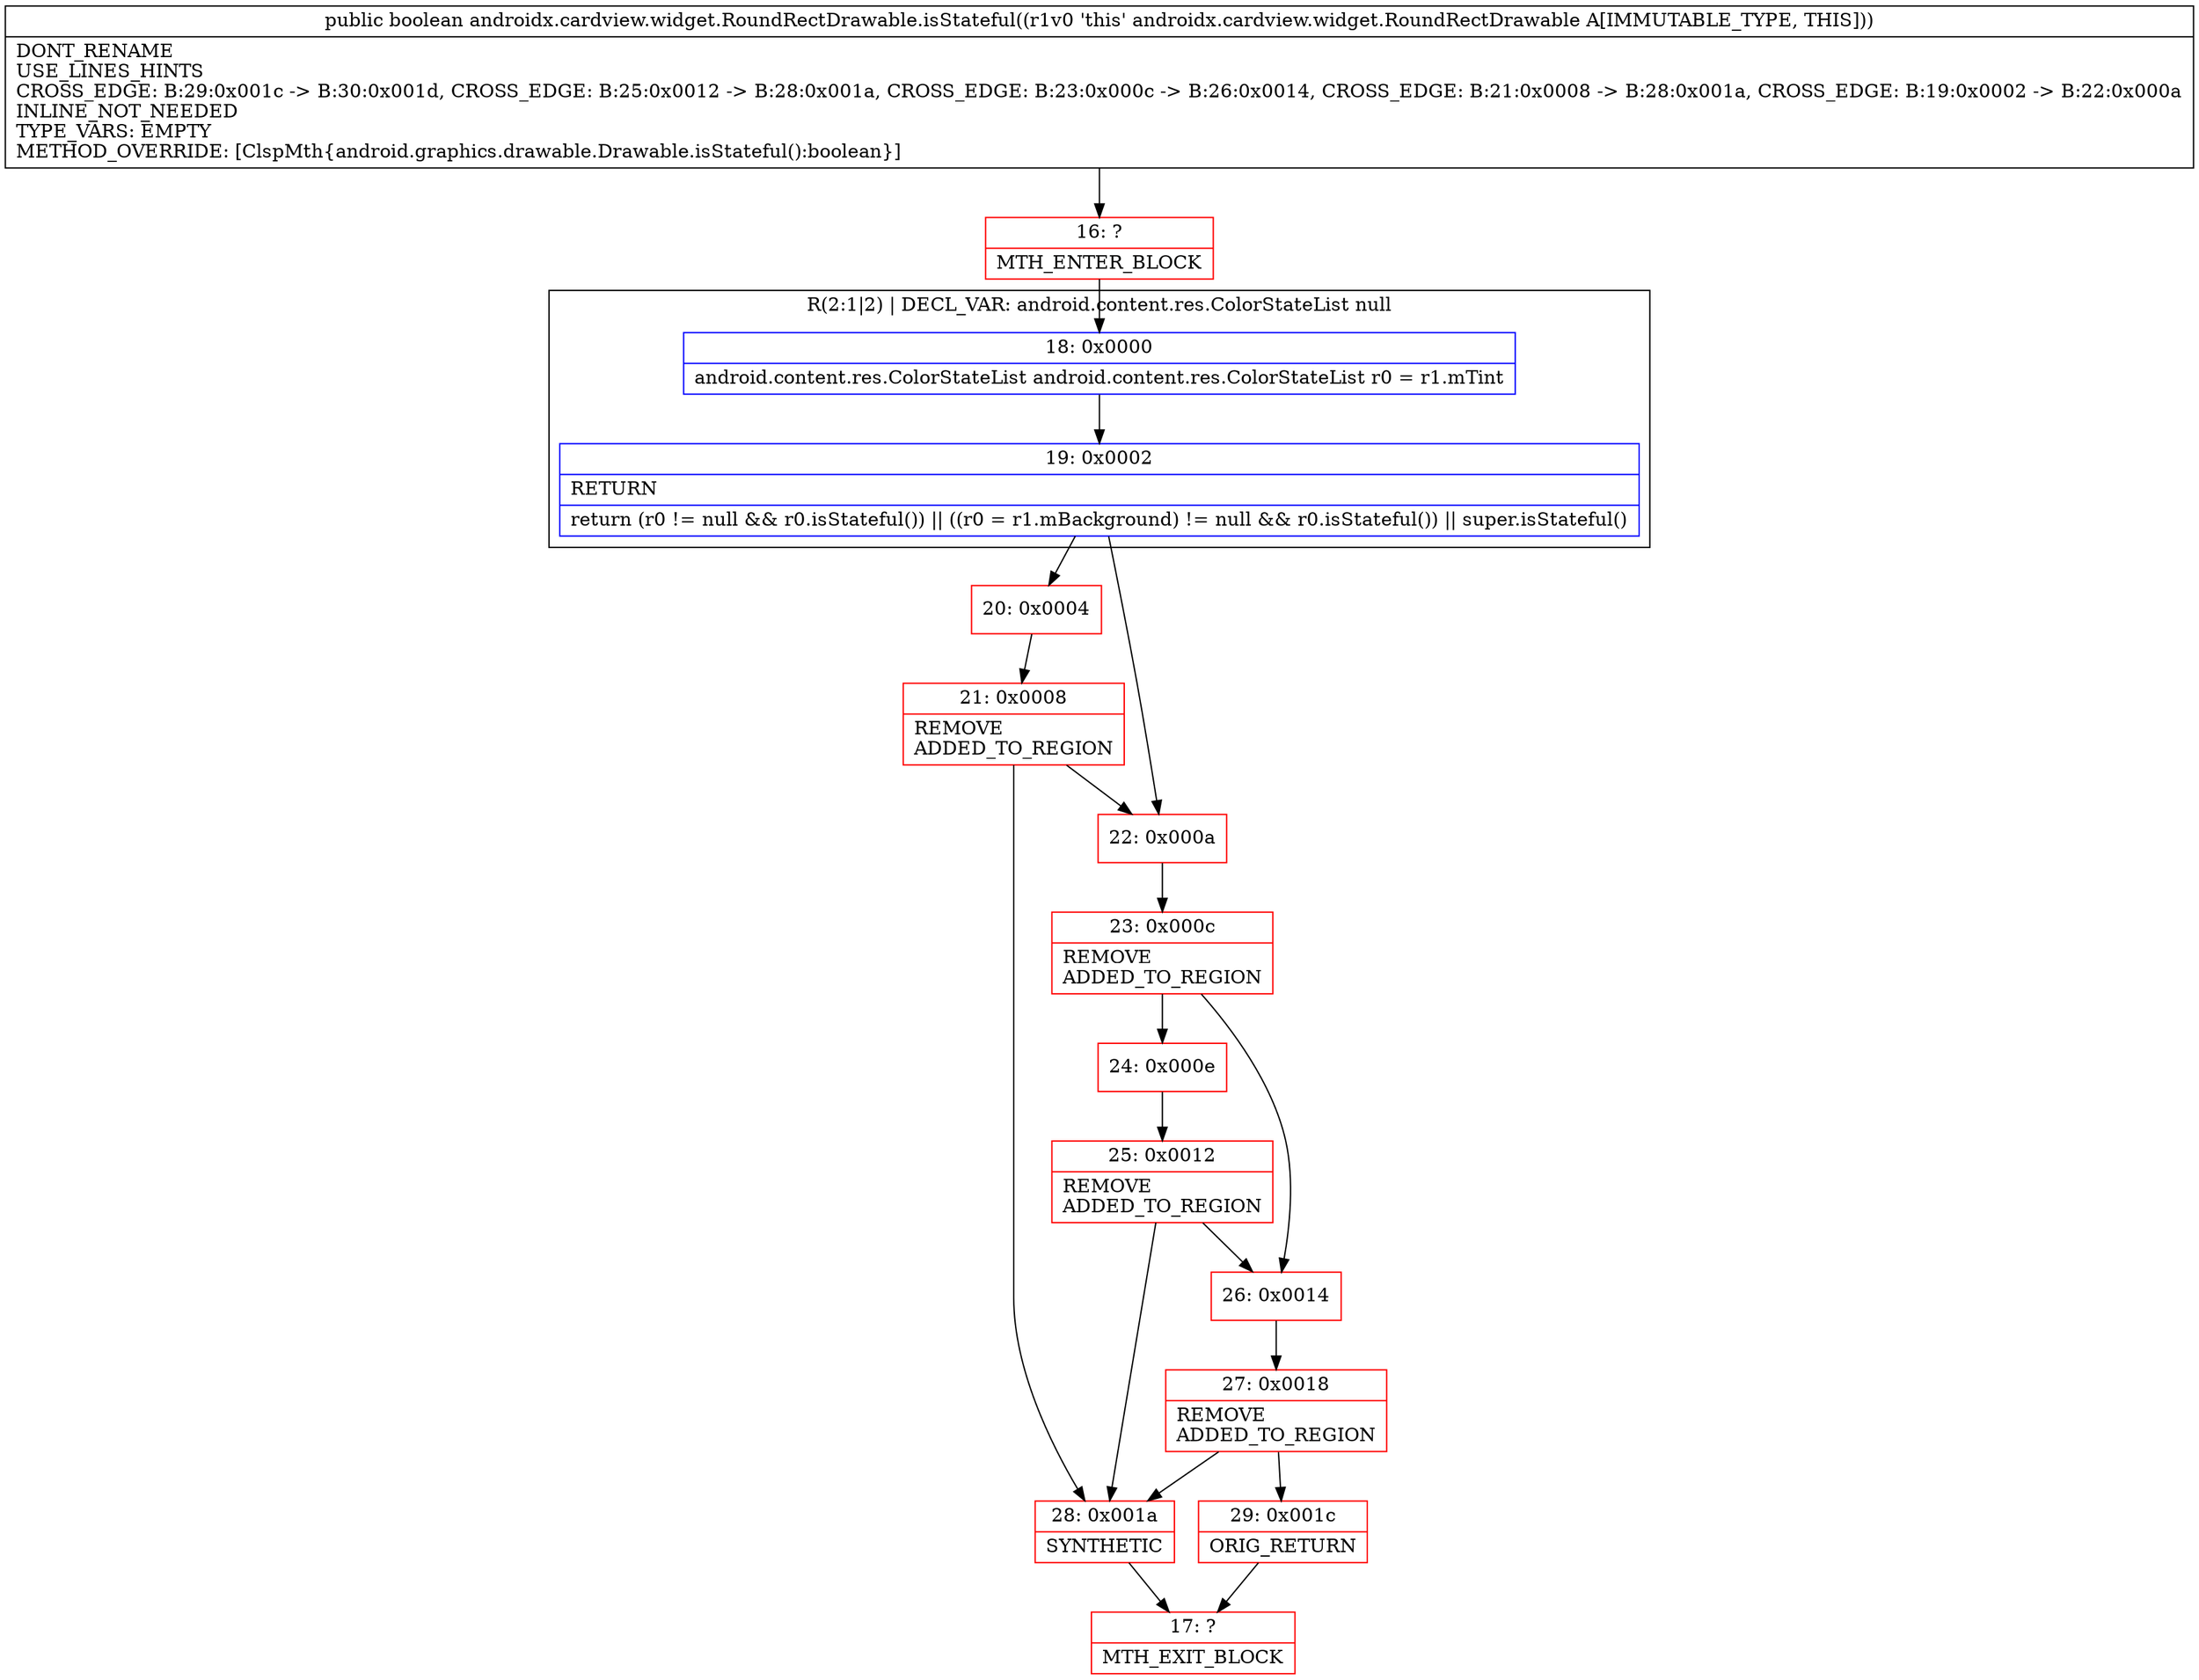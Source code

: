 digraph "CFG forandroidx.cardview.widget.RoundRectDrawable.isStateful()Z" {
subgraph cluster_Region_788826495 {
label = "R(2:1|2) | DECL_VAR: android.content.res.ColorStateList null\l";
node [shape=record,color=blue];
Node_18 [shape=record,label="{18\:\ 0x0000|android.content.res.ColorStateList android.content.res.ColorStateList r0 = r1.mTint\l}"];
Node_19 [shape=record,label="{19\:\ 0x0002|RETURN\l|return (r0 != null && r0.isStateful()) \|\| ((r0 = r1.mBackground) != null && r0.isStateful()) \|\| super.isStateful()\l}"];
}
Node_16 [shape=record,color=red,label="{16\:\ ?|MTH_ENTER_BLOCK\l}"];
Node_20 [shape=record,color=red,label="{20\:\ 0x0004}"];
Node_21 [shape=record,color=red,label="{21\:\ 0x0008|REMOVE\lADDED_TO_REGION\l}"];
Node_28 [shape=record,color=red,label="{28\:\ 0x001a|SYNTHETIC\l}"];
Node_17 [shape=record,color=red,label="{17\:\ ?|MTH_EXIT_BLOCK\l}"];
Node_22 [shape=record,color=red,label="{22\:\ 0x000a}"];
Node_23 [shape=record,color=red,label="{23\:\ 0x000c|REMOVE\lADDED_TO_REGION\l}"];
Node_24 [shape=record,color=red,label="{24\:\ 0x000e}"];
Node_25 [shape=record,color=red,label="{25\:\ 0x0012|REMOVE\lADDED_TO_REGION\l}"];
Node_26 [shape=record,color=red,label="{26\:\ 0x0014}"];
Node_27 [shape=record,color=red,label="{27\:\ 0x0018|REMOVE\lADDED_TO_REGION\l}"];
Node_29 [shape=record,color=red,label="{29\:\ 0x001c|ORIG_RETURN\l}"];
MethodNode[shape=record,label="{public boolean androidx.cardview.widget.RoundRectDrawable.isStateful((r1v0 'this' androidx.cardview.widget.RoundRectDrawable A[IMMUTABLE_TYPE, THIS]))  | DONT_RENAME\lUSE_LINES_HINTS\lCROSS_EDGE: B:29:0x001c \-\> B:30:0x001d, CROSS_EDGE: B:25:0x0012 \-\> B:28:0x001a, CROSS_EDGE: B:23:0x000c \-\> B:26:0x0014, CROSS_EDGE: B:21:0x0008 \-\> B:28:0x001a, CROSS_EDGE: B:19:0x0002 \-\> B:22:0x000a\lINLINE_NOT_NEEDED\lTYPE_VARS: EMPTY\lMETHOD_OVERRIDE: [ClspMth\{android.graphics.drawable.Drawable.isStateful():boolean\}]\l}"];
MethodNode -> Node_16;Node_18 -> Node_19;
Node_19 -> Node_20;
Node_19 -> Node_22;
Node_16 -> Node_18;
Node_20 -> Node_21;
Node_21 -> Node_22;
Node_21 -> Node_28;
Node_28 -> Node_17;
Node_22 -> Node_23;
Node_23 -> Node_24;
Node_23 -> Node_26;
Node_24 -> Node_25;
Node_25 -> Node_26;
Node_25 -> Node_28;
Node_26 -> Node_27;
Node_27 -> Node_28;
Node_27 -> Node_29;
Node_29 -> Node_17;
}

